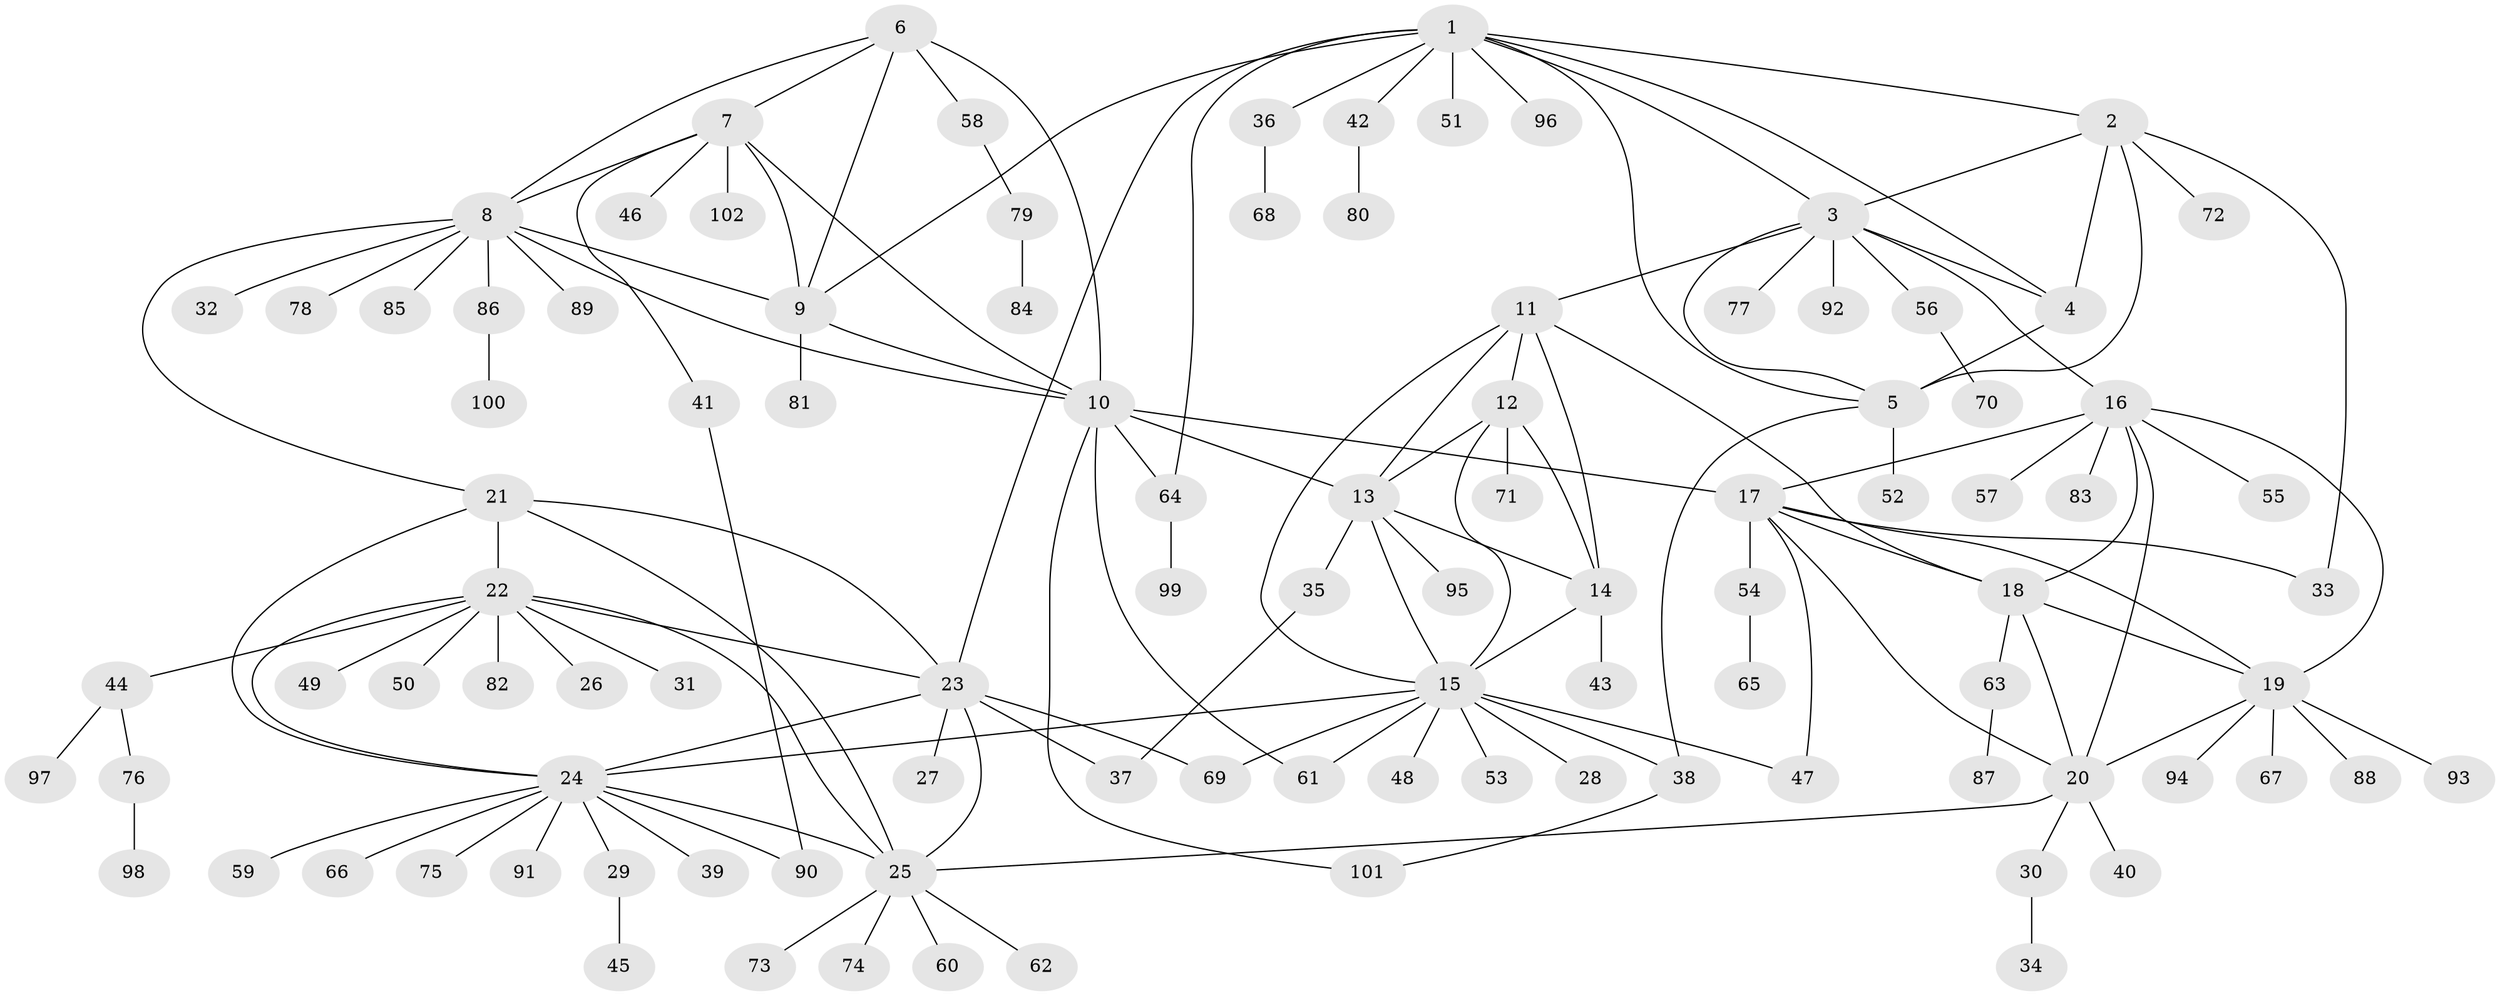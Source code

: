// Generated by graph-tools (version 1.1) at 2025/26/03/09/25 03:26:42]
// undirected, 102 vertices, 146 edges
graph export_dot {
graph [start="1"]
  node [color=gray90,style=filled];
  1;
  2;
  3;
  4;
  5;
  6;
  7;
  8;
  9;
  10;
  11;
  12;
  13;
  14;
  15;
  16;
  17;
  18;
  19;
  20;
  21;
  22;
  23;
  24;
  25;
  26;
  27;
  28;
  29;
  30;
  31;
  32;
  33;
  34;
  35;
  36;
  37;
  38;
  39;
  40;
  41;
  42;
  43;
  44;
  45;
  46;
  47;
  48;
  49;
  50;
  51;
  52;
  53;
  54;
  55;
  56;
  57;
  58;
  59;
  60;
  61;
  62;
  63;
  64;
  65;
  66;
  67;
  68;
  69;
  70;
  71;
  72;
  73;
  74;
  75;
  76;
  77;
  78;
  79;
  80;
  81;
  82;
  83;
  84;
  85;
  86;
  87;
  88;
  89;
  90;
  91;
  92;
  93;
  94;
  95;
  96;
  97;
  98;
  99;
  100;
  101;
  102;
  1 -- 2;
  1 -- 3;
  1 -- 4;
  1 -- 5;
  1 -- 9;
  1 -- 23;
  1 -- 36;
  1 -- 42;
  1 -- 51;
  1 -- 64;
  1 -- 96;
  2 -- 3;
  2 -- 4;
  2 -- 5;
  2 -- 33;
  2 -- 72;
  3 -- 4;
  3 -- 5;
  3 -- 11;
  3 -- 16;
  3 -- 56;
  3 -- 77;
  3 -- 92;
  4 -- 5;
  5 -- 38;
  5 -- 52;
  6 -- 7;
  6 -- 8;
  6 -- 9;
  6 -- 10;
  6 -- 58;
  7 -- 8;
  7 -- 9;
  7 -- 10;
  7 -- 41;
  7 -- 46;
  7 -- 102;
  8 -- 9;
  8 -- 10;
  8 -- 21;
  8 -- 32;
  8 -- 78;
  8 -- 85;
  8 -- 86;
  8 -- 89;
  9 -- 10;
  9 -- 81;
  10 -- 13;
  10 -- 17;
  10 -- 61;
  10 -- 64;
  10 -- 101;
  11 -- 12;
  11 -- 13;
  11 -- 14;
  11 -- 15;
  11 -- 18;
  12 -- 13;
  12 -- 14;
  12 -- 15;
  12 -- 71;
  13 -- 14;
  13 -- 15;
  13 -- 35;
  13 -- 95;
  14 -- 15;
  14 -- 43;
  15 -- 24;
  15 -- 28;
  15 -- 38;
  15 -- 47;
  15 -- 48;
  15 -- 53;
  15 -- 61;
  15 -- 69;
  16 -- 17;
  16 -- 18;
  16 -- 19;
  16 -- 20;
  16 -- 55;
  16 -- 57;
  16 -- 83;
  17 -- 18;
  17 -- 19;
  17 -- 20;
  17 -- 33;
  17 -- 47;
  17 -- 54;
  18 -- 19;
  18 -- 20;
  18 -- 63;
  19 -- 20;
  19 -- 67;
  19 -- 88;
  19 -- 93;
  19 -- 94;
  20 -- 25;
  20 -- 30;
  20 -- 40;
  21 -- 22;
  21 -- 23;
  21 -- 24;
  21 -- 25;
  22 -- 23;
  22 -- 24;
  22 -- 25;
  22 -- 26;
  22 -- 31;
  22 -- 44;
  22 -- 49;
  22 -- 50;
  22 -- 82;
  23 -- 24;
  23 -- 25;
  23 -- 27;
  23 -- 37;
  23 -- 69;
  24 -- 25;
  24 -- 29;
  24 -- 39;
  24 -- 59;
  24 -- 66;
  24 -- 75;
  24 -- 90;
  24 -- 91;
  25 -- 60;
  25 -- 62;
  25 -- 73;
  25 -- 74;
  29 -- 45;
  30 -- 34;
  35 -- 37;
  36 -- 68;
  38 -- 101;
  41 -- 90;
  42 -- 80;
  44 -- 76;
  44 -- 97;
  54 -- 65;
  56 -- 70;
  58 -- 79;
  63 -- 87;
  64 -- 99;
  76 -- 98;
  79 -- 84;
  86 -- 100;
}
